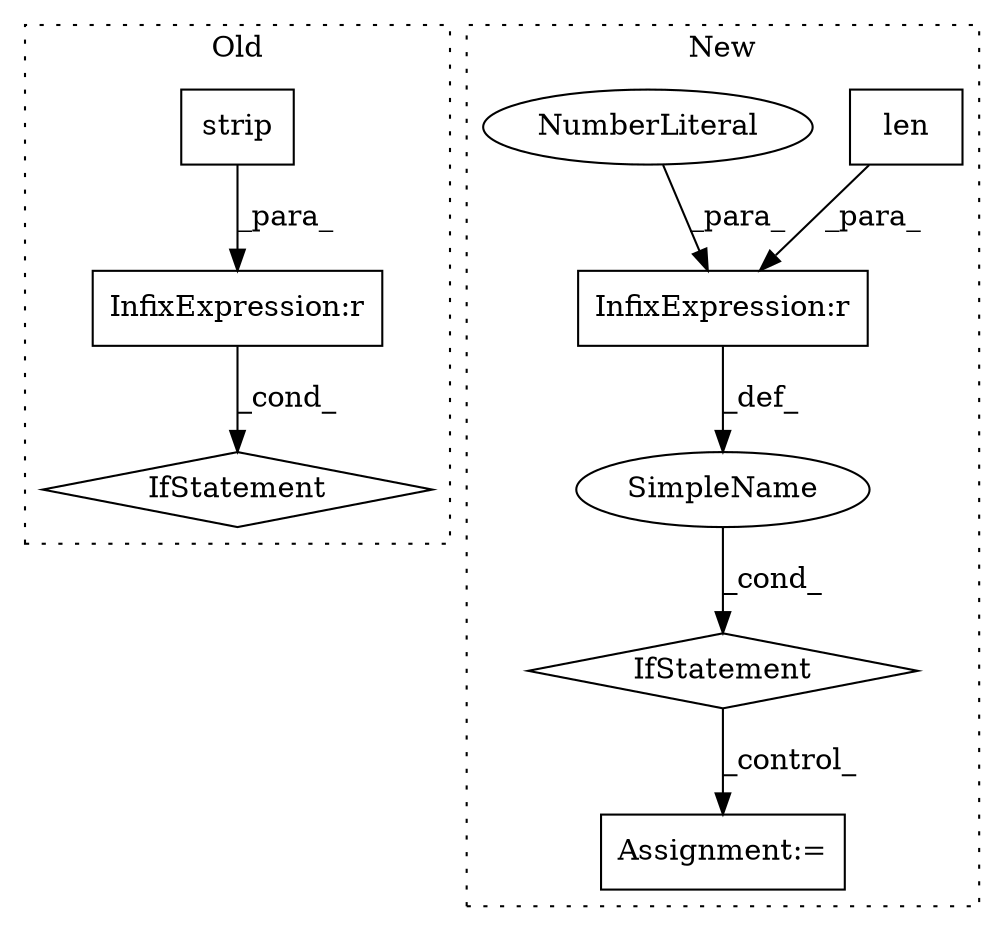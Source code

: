 digraph G {
subgraph cluster0 {
1 [label="strip" a="32" s="3757" l="7" shape="box"];
8 [label="IfStatement" a="25" s="3749,3770" l="4,2" shape="diamond"];
9 [label="InfixExpression:r" a="27" s="3764" l="4" shape="box"];
label = "Old";
style="dotted";
}
subgraph cluster1 {
2 [label="len" a="32" s="3452,3465" l="4,1" shape="box"];
3 [label="InfixExpression:r" a="27" s="3466" l="4" shape="box"];
4 [label="IfStatement" a="25" s="3448,3471" l="4,2" shape="diamond"];
5 [label="NumberLiteral" a="34" s="3470" l="1" shape="ellipse"];
6 [label="Assignment:=" a="7" s="3490" l="1" shape="box"];
7 [label="SimpleName" a="42" s="" l="" shape="ellipse"];
label = "New";
style="dotted";
}
1 -> 9 [label="_para_"];
2 -> 3 [label="_para_"];
3 -> 7 [label="_def_"];
4 -> 6 [label="_control_"];
5 -> 3 [label="_para_"];
7 -> 4 [label="_cond_"];
9 -> 8 [label="_cond_"];
}